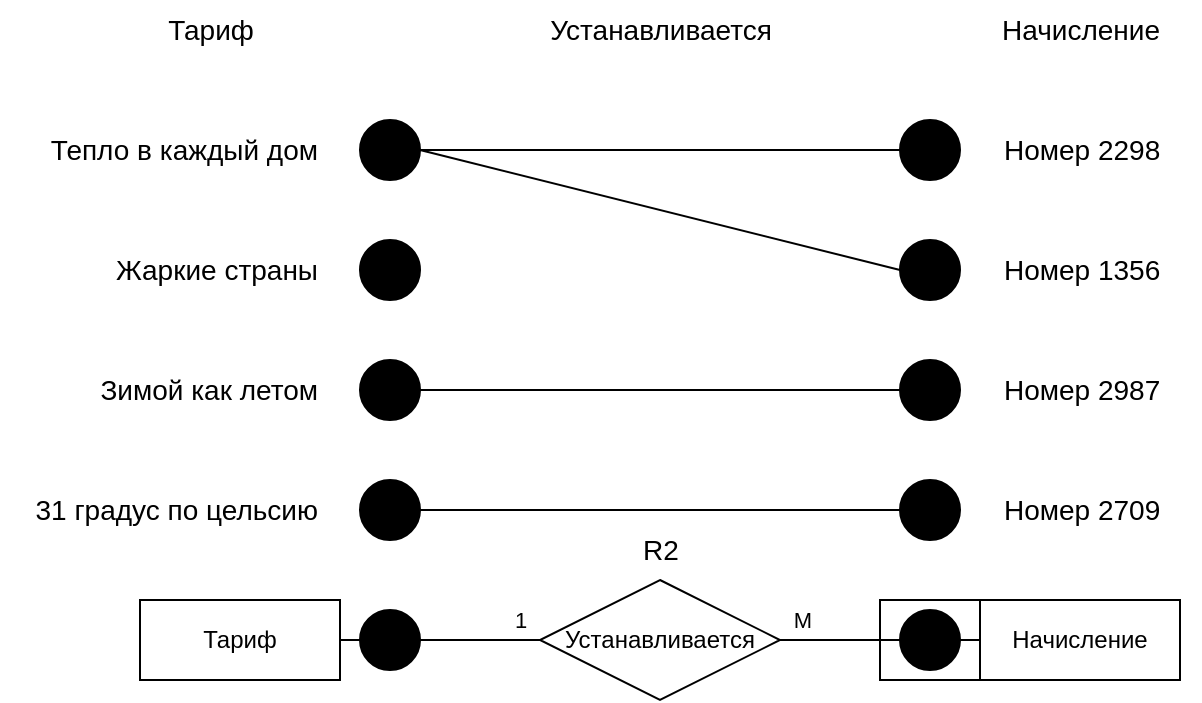 <mxfile version="23.1.5" type="device">
  <diagram name="Страница — 1" id="RYfDwq9FdmFb0eyTHPvp">
    <mxGraphModel dx="2261" dy="884" grid="1" gridSize="10" guides="1" tooltips="1" connect="1" arrows="1" fold="1" page="1" pageScale="1" pageWidth="827" pageHeight="1169" math="0" shadow="0">
      <root>
        <mxCell id="0" />
        <mxCell id="1" parent="0" />
        <mxCell id="RaZzRavV0NgVbYtMVuhh-61" value="Тариф" style="whiteSpace=wrap;html=1;align=center;gradientColor=none;" vertex="1" parent="1">
          <mxGeometry x="20" y="430" width="100" height="40" as="geometry" />
        </mxCell>
        <mxCell id="RaZzRavV0NgVbYtMVuhh-62" style="edgeStyle=orthogonalEdgeStyle;rounded=0;orthogonalLoop=1;jettySize=auto;html=1;entryX=0;entryY=0.5;entryDx=0;entryDy=0;endArrow=none;endFill=0;" edge="1" parent="1" source="RaZzRavV0NgVbYtMVuhh-68" target="RaZzRavV0NgVbYtMVuhh-64">
          <mxGeometry relative="1" as="geometry" />
        </mxCell>
        <mxCell id="RaZzRavV0NgVbYtMVuhh-63" value="Устанавливается" style="shape=rhombus;perimeter=rhombusPerimeter;whiteSpace=wrap;html=1;align=center;" vertex="1" parent="1">
          <mxGeometry x="220" y="420" width="120" height="60" as="geometry" />
        </mxCell>
        <mxCell id="RaZzRavV0NgVbYtMVuhh-64" value="Начисление" style="whiteSpace=wrap;html=1;align=center;" vertex="1" parent="1">
          <mxGeometry x="440" y="430" width="100" height="40" as="geometry" />
        </mxCell>
        <mxCell id="RaZzRavV0NgVbYtMVuhh-65" value="" style="endArrow=none;html=1;rounded=0;entryX=0;entryY=0.5;entryDx=0;entryDy=0;exitX=1;exitY=0.5;exitDx=0;exitDy=0;startArrow=none;startFill=0;endFill=0;" edge="1" parent="1" source="RaZzRavV0NgVbYtMVuhh-71" target="RaZzRavV0NgVbYtMVuhh-63">
          <mxGeometry relative="1" as="geometry">
            <mxPoint x="20" y="450" as="sourcePoint" />
            <mxPoint x="180" y="450" as="targetPoint" />
          </mxGeometry>
        </mxCell>
        <mxCell id="RaZzRavV0NgVbYtMVuhh-66" value="" style="edgeStyle=orthogonalEdgeStyle;rounded=0;orthogonalLoop=1;jettySize=auto;html=1;entryX=0;entryY=0.5;entryDx=0;entryDy=0;endArrow=none;endFill=0;" edge="1" parent="1" source="RaZzRavV0NgVbYtMVuhh-63" target="RaZzRavV0NgVbYtMVuhh-68">
          <mxGeometry relative="1" as="geometry">
            <mxPoint x="340" y="450" as="sourcePoint" />
            <mxPoint x="440" y="450" as="targetPoint" />
          </mxGeometry>
        </mxCell>
        <mxCell id="RaZzRavV0NgVbYtMVuhh-67" value="М" style="edgeLabel;html=1;align=center;verticalAlign=middle;resizable=0;points=[];" vertex="1" connectable="0" parent="RaZzRavV0NgVbYtMVuhh-66">
          <mxGeometry x="-0.086" relative="1" as="geometry">
            <mxPoint x="-17" y="-10" as="offset" />
          </mxGeometry>
        </mxCell>
        <mxCell id="RaZzRavV0NgVbYtMVuhh-68" value="" style="ellipse;whiteSpace=wrap;html=1;aspect=fixed;fillColor=#000000;" vertex="1" parent="1">
          <mxGeometry x="400" y="435" width="30" height="30" as="geometry" />
        </mxCell>
        <mxCell id="RaZzRavV0NgVbYtMVuhh-69" value="" style="endArrow=none;html=1;rounded=0;entryX=0;entryY=0.5;entryDx=0;entryDy=0;exitX=1;exitY=0.5;exitDx=0;exitDy=0;startArrow=none;startFill=0;endFill=0;" edge="1" parent="1" source="RaZzRavV0NgVbYtMVuhh-61" target="RaZzRavV0NgVbYtMVuhh-71">
          <mxGeometry relative="1" as="geometry">
            <mxPoint x="120" y="450" as="sourcePoint" />
            <mxPoint x="220" y="450" as="targetPoint" />
          </mxGeometry>
        </mxCell>
        <mxCell id="RaZzRavV0NgVbYtMVuhh-70" value="1" style="edgeLabel;html=1;align=center;verticalAlign=middle;resizable=0;points=[];" vertex="1" connectable="0" parent="RaZzRavV0NgVbYtMVuhh-69">
          <mxGeometry x="-0.029" relative="1" as="geometry">
            <mxPoint x="85" y="-10" as="offset" />
          </mxGeometry>
        </mxCell>
        <mxCell id="RaZzRavV0NgVbYtMVuhh-72" style="rounded=0;orthogonalLoop=1;jettySize=auto;html=1;entryX=0;entryY=0.5;entryDx=0;entryDy=0;endArrow=none;endFill=0;" edge="1" parent="1" source="RaZzRavV0NgVbYtMVuhh-73" target="RaZzRavV0NgVbYtMVuhh-79">
          <mxGeometry relative="1" as="geometry" />
        </mxCell>
        <mxCell id="RaZzRavV0NgVbYtMVuhh-73" value="" style="ellipse;whiteSpace=wrap;html=1;aspect=fixed;fillColor=#000000;" vertex="1" parent="1">
          <mxGeometry x="130" y="370" width="30" height="30" as="geometry" />
        </mxCell>
        <mxCell id="RaZzRavV0NgVbYtMVuhh-74" value="" style="ellipse;whiteSpace=wrap;html=1;aspect=fixed;fillColor=#000000;" vertex="1" parent="1">
          <mxGeometry x="130" y="310" width="30" height="30" as="geometry" />
        </mxCell>
        <mxCell id="RaZzRavV0NgVbYtMVuhh-75" value="" style="ellipse;whiteSpace=wrap;html=1;aspect=fixed;fillColor=#000000;" vertex="1" parent="1">
          <mxGeometry x="130" y="250" width="30" height="30" as="geometry" />
        </mxCell>
        <mxCell id="RaZzRavV0NgVbYtMVuhh-76" style="rounded=0;orthogonalLoop=1;jettySize=auto;html=1;entryX=0;entryY=0.5;entryDx=0;entryDy=0;endArrow=none;endFill=0;" edge="1" parent="1" source="RaZzRavV0NgVbYtMVuhh-78" target="RaZzRavV0NgVbYtMVuhh-83">
          <mxGeometry relative="1" as="geometry" />
        </mxCell>
        <mxCell id="RaZzRavV0NgVbYtMVuhh-77" style="rounded=0;orthogonalLoop=1;jettySize=auto;html=1;exitX=1;exitY=0.5;exitDx=0;exitDy=0;entryX=0;entryY=0.5;entryDx=0;entryDy=0;endArrow=none;endFill=0;" edge="1" parent="1" source="RaZzRavV0NgVbYtMVuhh-78" target="RaZzRavV0NgVbYtMVuhh-82">
          <mxGeometry relative="1" as="geometry" />
        </mxCell>
        <mxCell id="RaZzRavV0NgVbYtMVuhh-78" value="" style="ellipse;whiteSpace=wrap;html=1;aspect=fixed;fillColor=#000000;" vertex="1" parent="1">
          <mxGeometry x="130" y="190" width="30" height="30" as="geometry" />
        </mxCell>
        <mxCell id="RaZzRavV0NgVbYtMVuhh-79" value="" style="ellipse;whiteSpace=wrap;html=1;aspect=fixed;fillColor=#000000;" vertex="1" parent="1">
          <mxGeometry x="400" y="370" width="30" height="30" as="geometry" />
        </mxCell>
        <mxCell id="RaZzRavV0NgVbYtMVuhh-80" value="" style="ellipse;whiteSpace=wrap;html=1;aspect=fixed;fillColor=#000000;" vertex="1" parent="1">
          <mxGeometry x="400" y="310" width="30" height="30" as="geometry" />
        </mxCell>
        <mxCell id="RaZzRavV0NgVbYtMVuhh-81" style="rounded=0;orthogonalLoop=1;jettySize=auto;html=1;entryX=1;entryY=0.5;entryDx=0;entryDy=0;endArrow=none;endFill=0;exitX=0;exitY=0.5;exitDx=0;exitDy=0;" edge="1" parent="1" source="RaZzRavV0NgVbYtMVuhh-80" target="RaZzRavV0NgVbYtMVuhh-74">
          <mxGeometry relative="1" as="geometry" />
        </mxCell>
        <mxCell id="RaZzRavV0NgVbYtMVuhh-82" value="" style="ellipse;whiteSpace=wrap;html=1;aspect=fixed;fillColor=#000000;" vertex="1" parent="1">
          <mxGeometry x="400" y="250" width="30" height="30" as="geometry" />
        </mxCell>
        <mxCell id="RaZzRavV0NgVbYtMVuhh-83" value="" style="ellipse;whiteSpace=wrap;html=1;aspect=fixed;fillColor=#000000;" vertex="1" parent="1">
          <mxGeometry x="400" y="190" width="30" height="30" as="geometry" />
        </mxCell>
        <mxCell id="RaZzRavV0NgVbYtMVuhh-84" value="&lt;font style=&quot;font-size: 14px;&quot;&gt;Тариф&lt;/font&gt;" style="text;html=1;align=center;verticalAlign=middle;resizable=0;points=[];autosize=1;strokeColor=none;fillColor=none;" vertex="1" parent="1">
          <mxGeometry x="20" y="130" width="70" height="30" as="geometry" />
        </mxCell>
        <mxCell id="RaZzRavV0NgVbYtMVuhh-85" value="&lt;font style=&quot;font-size: 14px;&quot;&gt;Устанавливается&lt;/font&gt;" style="text;html=1;align=center;verticalAlign=middle;resizable=0;points=[];autosize=1;strokeColor=none;fillColor=none;" vertex="1" parent="1">
          <mxGeometry x="215" y="130" width="130" height="30" as="geometry" />
        </mxCell>
        <mxCell id="RaZzRavV0NgVbYtMVuhh-86" value="&lt;font style=&quot;font-size: 14px;&quot;&gt;Начисление&lt;/font&gt;" style="text;html=1;align=center;verticalAlign=middle;resizable=0;points=[];autosize=1;strokeColor=none;fillColor=none;" vertex="1" parent="1">
          <mxGeometry x="440" y="130" width="100" height="30" as="geometry" />
        </mxCell>
        <mxCell id="RaZzRavV0NgVbYtMVuhh-87" value="&lt;font style=&quot;font-size: 14px;&quot;&gt;Тепло в каждый дом&lt;/font&gt;" style="text;html=1;align=right;verticalAlign=middle;resizable=0;points=[];autosize=1;strokeColor=none;fillColor=none;" vertex="1" parent="1">
          <mxGeometry x="-50" y="190" width="160" height="30" as="geometry" />
        </mxCell>
        <mxCell id="RaZzRavV0NgVbYtMVuhh-88" value="&lt;span style=&quot;font-size: 14px;&quot;&gt;Жаркие страны&lt;/span&gt;" style="text;html=1;align=right;verticalAlign=middle;resizable=0;points=[];autosize=1;strokeColor=none;fillColor=none;" vertex="1" parent="1">
          <mxGeometry x="-10" y="250" width="120" height="30" as="geometry" />
        </mxCell>
        <mxCell id="RaZzRavV0NgVbYtMVuhh-89" value="&lt;font style=&quot;font-size: 14px;&quot;&gt;Зимой как летом&lt;/font&gt;" style="text;html=1;align=right;verticalAlign=middle;resizable=0;points=[];autosize=1;strokeColor=none;fillColor=none;" vertex="1" parent="1">
          <mxGeometry x="-20" y="310" width="130" height="30" as="geometry" />
        </mxCell>
        <mxCell id="RaZzRavV0NgVbYtMVuhh-90" value="&lt;span style=&quot;font-size: 14px;&quot;&gt;31 градус по цельсию&lt;/span&gt;" style="text;html=1;align=right;verticalAlign=middle;resizable=0;points=[];autosize=1;strokeColor=none;fillColor=none;" vertex="1" parent="1">
          <mxGeometry x="-50" y="370" width="160" height="30" as="geometry" />
        </mxCell>
        <mxCell id="RaZzRavV0NgVbYtMVuhh-91" value="&lt;span style=&quot;font-size: 14px;&quot;&gt;Номер 2298&lt;/span&gt;" style="text;html=1;align=left;verticalAlign=middle;resizable=0;points=[];autosize=1;strokeColor=none;fillColor=none;" vertex="1" parent="1">
          <mxGeometry x="450" y="190" width="100" height="30" as="geometry" />
        </mxCell>
        <mxCell id="RaZzRavV0NgVbYtMVuhh-92" value="&lt;span style=&quot;font-size: 14px;&quot;&gt;Номер 1356&lt;/span&gt;" style="text;html=1;align=left;verticalAlign=middle;resizable=0;points=[];autosize=1;strokeColor=none;fillColor=none;" vertex="1" parent="1">
          <mxGeometry x="450" y="250" width="100" height="30" as="geometry" />
        </mxCell>
        <mxCell id="RaZzRavV0NgVbYtMVuhh-93" value="&lt;span style=&quot;font-size: 14px;&quot;&gt;Номер 2987&lt;/span&gt;" style="text;html=1;align=left;verticalAlign=middle;resizable=0;points=[];autosize=1;strokeColor=none;fillColor=none;" vertex="1" parent="1">
          <mxGeometry x="450" y="310" width="100" height="30" as="geometry" />
        </mxCell>
        <mxCell id="RaZzRavV0NgVbYtMVuhh-94" value="&lt;span style=&quot;font-size: 14px;&quot;&gt;Номер 2709&lt;/span&gt;" style="text;html=1;align=left;verticalAlign=middle;resizable=0;points=[];autosize=1;strokeColor=none;fillColor=none;" vertex="1" parent="1">
          <mxGeometry x="450" y="370" width="100" height="30" as="geometry" />
        </mxCell>
        <mxCell id="RaZzRavV0NgVbYtMVuhh-95" value="&lt;span style=&quot;font-size: 14px;&quot;&gt;R2&lt;/span&gt;" style="text;html=1;align=center;verticalAlign=middle;resizable=0;points=[];autosize=1;strokeColor=none;fillColor=none;" vertex="1" parent="1">
          <mxGeometry x="260" y="390" width="40" height="30" as="geometry" />
        </mxCell>
        <mxCell id="RaZzRavV0NgVbYtMVuhh-71" value="" style="ellipse;whiteSpace=wrap;html=1;aspect=fixed;fillColor=#000000;" vertex="1" parent="1">
          <mxGeometry x="130" y="435" width="30" height="30" as="geometry" />
        </mxCell>
        <mxCell id="RaZzRavV0NgVbYtMVuhh-97" value="" style="rounded=0;whiteSpace=wrap;html=1;fillColor=none;" vertex="1" parent="1">
          <mxGeometry x="390" y="430" width="50" height="40" as="geometry" />
        </mxCell>
      </root>
    </mxGraphModel>
  </diagram>
</mxfile>
